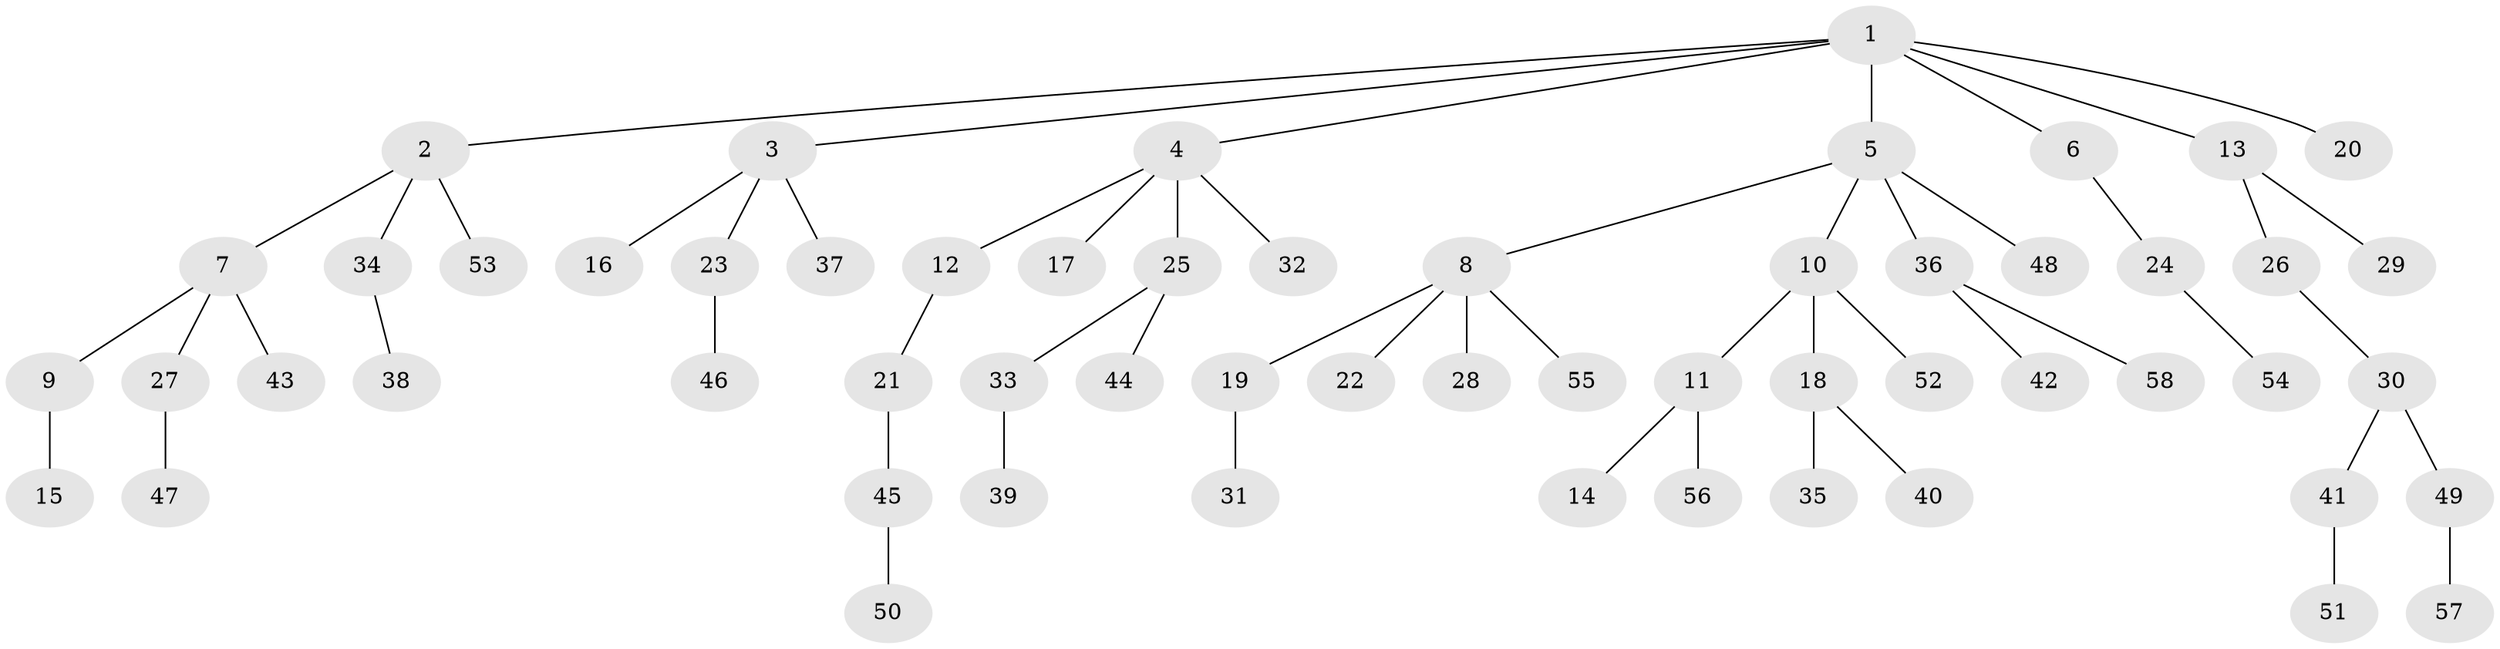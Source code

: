 // coarse degree distribution, {2: 0.20689655172413793, 1: 0.7241379310344828, 4: 0.034482758620689655, 19: 0.034482758620689655}
// Generated by graph-tools (version 1.1) at 2025/56/03/04/25 21:56:33]
// undirected, 58 vertices, 57 edges
graph export_dot {
graph [start="1"]
  node [color=gray90,style=filled];
  1;
  2;
  3;
  4;
  5;
  6;
  7;
  8;
  9;
  10;
  11;
  12;
  13;
  14;
  15;
  16;
  17;
  18;
  19;
  20;
  21;
  22;
  23;
  24;
  25;
  26;
  27;
  28;
  29;
  30;
  31;
  32;
  33;
  34;
  35;
  36;
  37;
  38;
  39;
  40;
  41;
  42;
  43;
  44;
  45;
  46;
  47;
  48;
  49;
  50;
  51;
  52;
  53;
  54;
  55;
  56;
  57;
  58;
  1 -- 2;
  1 -- 3;
  1 -- 4;
  1 -- 5;
  1 -- 6;
  1 -- 13;
  1 -- 20;
  2 -- 7;
  2 -- 34;
  2 -- 53;
  3 -- 16;
  3 -- 23;
  3 -- 37;
  4 -- 12;
  4 -- 17;
  4 -- 25;
  4 -- 32;
  5 -- 8;
  5 -- 10;
  5 -- 36;
  5 -- 48;
  6 -- 24;
  7 -- 9;
  7 -- 27;
  7 -- 43;
  8 -- 19;
  8 -- 22;
  8 -- 28;
  8 -- 55;
  9 -- 15;
  10 -- 11;
  10 -- 18;
  10 -- 52;
  11 -- 14;
  11 -- 56;
  12 -- 21;
  13 -- 26;
  13 -- 29;
  18 -- 35;
  18 -- 40;
  19 -- 31;
  21 -- 45;
  23 -- 46;
  24 -- 54;
  25 -- 33;
  25 -- 44;
  26 -- 30;
  27 -- 47;
  30 -- 41;
  30 -- 49;
  33 -- 39;
  34 -- 38;
  36 -- 42;
  36 -- 58;
  41 -- 51;
  45 -- 50;
  49 -- 57;
}
